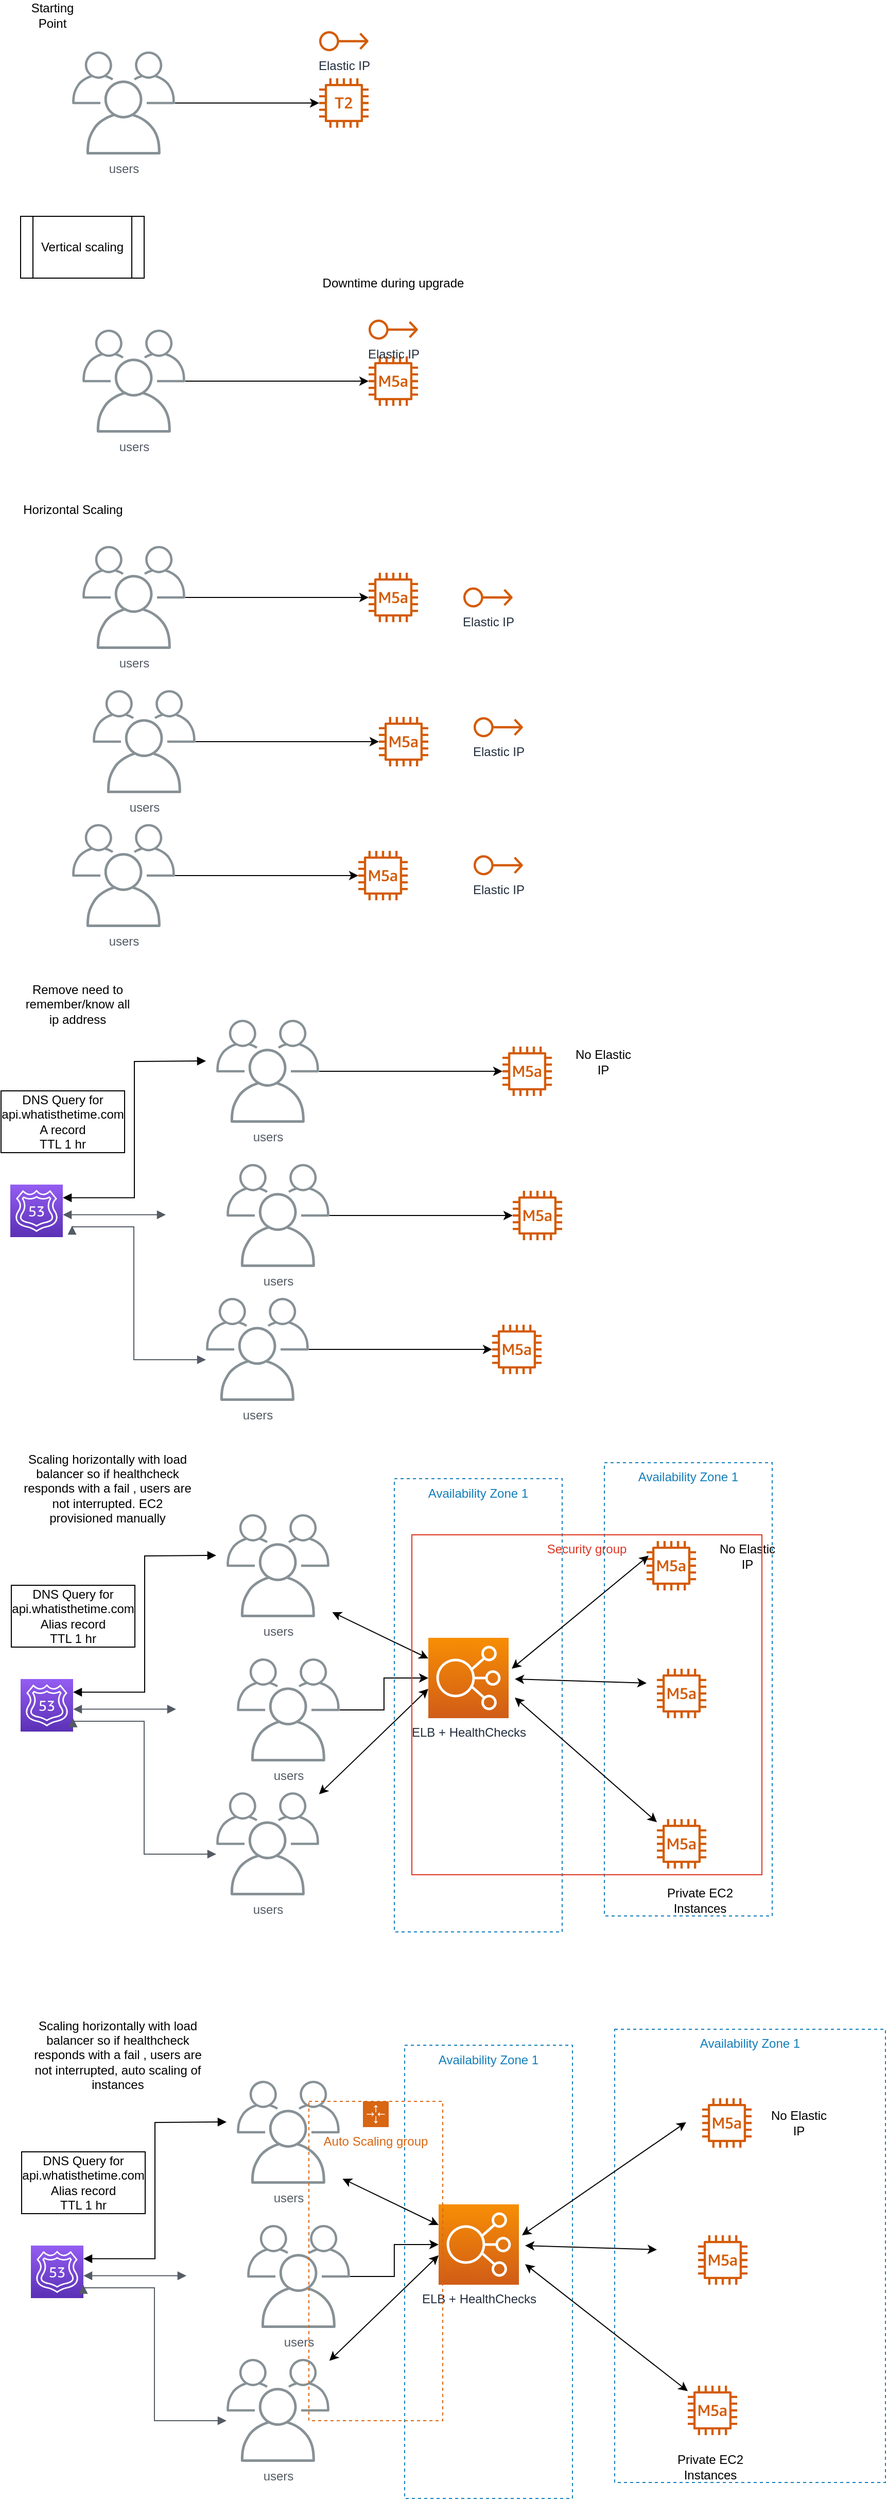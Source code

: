 <mxfile version="21.5.2" type="github">
  <diagram name="Page-1" id="gCFBRIp6WHzzj1wFb2W6">
    <mxGraphModel dx="1363" dy="807" grid="1" gridSize="10" guides="1" tooltips="1" connect="1" arrows="1" fold="1" page="1" pageScale="1" pageWidth="827" pageHeight="1169" math="0" shadow="0">
      <root>
        <mxCell id="0" />
        <mxCell id="1" parent="0" />
        <mxCell id="1-e7QfcDts3RzyoBnkSf-75" value="Availability Zone 1" style="fillColor=none;strokeColor=#147EBA;dashed=1;verticalAlign=top;fontStyle=0;fontColor=#147EBA;whiteSpace=wrap;html=1;" vertex="1" parent="1">
          <mxGeometry x="607" y="1470" width="163" height="440" as="geometry" />
        </mxCell>
        <mxCell id="1-e7QfcDts3RzyoBnkSf-77" value="Availability Zone 1" style="fillColor=none;strokeColor=#147EBA;dashed=1;verticalAlign=top;fontStyle=0;fontColor=#147EBA;whiteSpace=wrap;html=1;" vertex="1" parent="1">
          <mxGeometry x="403" y="1485.5" width="163" height="440" as="geometry" />
        </mxCell>
        <mxCell id="1-e7QfcDts3RzyoBnkSf-1" value="" style="sketch=0;outlineConnect=0;fontColor=#232F3E;gradientColor=none;fillColor=#D45B07;strokeColor=none;dashed=0;verticalLabelPosition=bottom;verticalAlign=top;align=center;html=1;fontSize=12;fontStyle=0;aspect=fixed;pointerEvents=1;shape=mxgraph.aws4.t2_instance;" vertex="1" parent="1">
          <mxGeometry x="330" y="126" width="48" height="48" as="geometry" />
        </mxCell>
        <mxCell id="1-e7QfcDts3RzyoBnkSf-4" value="" style="edgeStyle=orthogonalEdgeStyle;rounded=0;orthogonalLoop=1;jettySize=auto;html=1;" edge="1" parent="1" source="1-e7QfcDts3RzyoBnkSf-3" target="1-e7QfcDts3RzyoBnkSf-1">
          <mxGeometry relative="1" as="geometry" />
        </mxCell>
        <mxCell id="1-e7QfcDts3RzyoBnkSf-3" value="users" style="sketch=0;outlineConnect=0;gradientColor=none;fontColor=#545B64;strokeColor=none;fillColor=#879196;dashed=0;verticalLabelPosition=bottom;verticalAlign=top;align=center;html=1;fontSize=12;fontStyle=0;aspect=fixed;shape=mxgraph.aws4.illustration_users;pointerEvents=1" vertex="1" parent="1">
          <mxGeometry x="90" y="100" width="100" height="100" as="geometry" />
        </mxCell>
        <mxCell id="1-e7QfcDts3RzyoBnkSf-7" value="" style="edgeStyle=orthogonalEdgeStyle;rounded=0;orthogonalLoop=1;jettySize=auto;html=1;" edge="1" parent="1" source="1-e7QfcDts3RzyoBnkSf-5" target="1-e7QfcDts3RzyoBnkSf-6">
          <mxGeometry relative="1" as="geometry" />
        </mxCell>
        <mxCell id="1-e7QfcDts3RzyoBnkSf-5" value="users" style="sketch=0;outlineConnect=0;gradientColor=none;fontColor=#545B64;strokeColor=none;fillColor=#879196;dashed=0;verticalLabelPosition=bottom;verticalAlign=top;align=center;html=1;fontSize=12;fontStyle=0;aspect=fixed;shape=mxgraph.aws4.illustration_users;pointerEvents=1" vertex="1" parent="1">
          <mxGeometry x="100" y="370" width="100" height="100" as="geometry" />
        </mxCell>
        <mxCell id="1-e7QfcDts3RzyoBnkSf-6" value="" style="sketch=0;outlineConnect=0;fontColor=#232F3E;gradientColor=none;fillColor=#D45B07;strokeColor=none;dashed=0;verticalLabelPosition=bottom;verticalAlign=top;align=center;html=1;fontSize=12;fontStyle=0;aspect=fixed;pointerEvents=1;shape=mxgraph.aws4.m5a_instance;" vertex="1" parent="1">
          <mxGeometry x="378" y="396" width="48" height="48" as="geometry" />
        </mxCell>
        <mxCell id="1-e7QfcDts3RzyoBnkSf-8" value="Elastic IP" style="sketch=0;outlineConnect=0;fontColor=#232F3E;gradientColor=none;fillColor=#D45B07;strokeColor=none;dashed=0;verticalLabelPosition=bottom;verticalAlign=top;align=center;html=1;fontSize=12;fontStyle=0;aspect=fixed;pointerEvents=1;shape=mxgraph.aws4.elastic_ip_address;" vertex="1" parent="1">
          <mxGeometry x="470" y="620" width="48" height="20" as="geometry" />
        </mxCell>
        <mxCell id="1-e7QfcDts3RzyoBnkSf-9" value="Elastic IP" style="sketch=0;outlineConnect=0;fontColor=#232F3E;gradientColor=none;fillColor=#D45B07;strokeColor=none;dashed=0;verticalLabelPosition=bottom;verticalAlign=top;align=center;html=1;fontSize=12;fontStyle=0;aspect=fixed;pointerEvents=1;shape=mxgraph.aws4.elastic_ip_address;" vertex="1" parent="1">
          <mxGeometry x="330" y="80" width="48" height="20" as="geometry" />
        </mxCell>
        <mxCell id="1-e7QfcDts3RzyoBnkSf-11" value="Vertical scaling" style="shape=process;whiteSpace=wrap;html=1;backgroundOutline=1;" vertex="1" parent="1">
          <mxGeometry x="40" y="260" width="120" height="60" as="geometry" />
        </mxCell>
        <mxCell id="1-e7QfcDts3RzyoBnkSf-12" value="Horizontal Scaling" style="text;html=1;strokeColor=none;fillColor=none;align=center;verticalAlign=middle;whiteSpace=wrap;rounded=0;" vertex="1" parent="1">
          <mxGeometry x="41" y="530" width="100" height="30" as="geometry" />
        </mxCell>
        <mxCell id="1-e7QfcDts3RzyoBnkSf-22" value="" style="edgeStyle=orthogonalEdgeStyle;rounded=0;orthogonalLoop=1;jettySize=auto;html=1;" edge="1" parent="1" source="1-e7QfcDts3RzyoBnkSf-23" target="1-e7QfcDts3RzyoBnkSf-24">
          <mxGeometry relative="1" as="geometry" />
        </mxCell>
        <mxCell id="1-e7QfcDts3RzyoBnkSf-23" value="users" style="sketch=0;outlineConnect=0;gradientColor=none;fontColor=#545B64;strokeColor=none;fillColor=#879196;dashed=0;verticalLabelPosition=bottom;verticalAlign=top;align=center;html=1;fontSize=12;fontStyle=0;aspect=fixed;shape=mxgraph.aws4.illustration_users;pointerEvents=1" vertex="1" parent="1">
          <mxGeometry x="100" y="580" width="100" height="100" as="geometry" />
        </mxCell>
        <mxCell id="1-e7QfcDts3RzyoBnkSf-24" value="" style="sketch=0;outlineConnect=0;fontColor=#232F3E;gradientColor=none;fillColor=#D45B07;strokeColor=none;dashed=0;verticalLabelPosition=bottom;verticalAlign=top;align=center;html=1;fontSize=12;fontStyle=0;aspect=fixed;pointerEvents=1;shape=mxgraph.aws4.m5a_instance;" vertex="1" parent="1">
          <mxGeometry x="378" y="606" width="48" height="48" as="geometry" />
        </mxCell>
        <mxCell id="1-e7QfcDts3RzyoBnkSf-25" value="" style="edgeStyle=orthogonalEdgeStyle;rounded=0;orthogonalLoop=1;jettySize=auto;html=1;" edge="1" parent="1" source="1-e7QfcDts3RzyoBnkSf-26" target="1-e7QfcDts3RzyoBnkSf-27">
          <mxGeometry relative="1" as="geometry" />
        </mxCell>
        <mxCell id="1-e7QfcDts3RzyoBnkSf-26" value="users" style="sketch=0;outlineConnect=0;gradientColor=none;fontColor=#545B64;strokeColor=none;fillColor=#879196;dashed=0;verticalLabelPosition=bottom;verticalAlign=top;align=center;html=1;fontSize=12;fontStyle=0;aspect=fixed;shape=mxgraph.aws4.illustration_users;pointerEvents=1" vertex="1" parent="1">
          <mxGeometry x="110" y="720" width="100" height="100" as="geometry" />
        </mxCell>
        <mxCell id="1-e7QfcDts3RzyoBnkSf-27" value="" style="sketch=0;outlineConnect=0;fontColor=#232F3E;gradientColor=none;fillColor=#D45B07;strokeColor=none;dashed=0;verticalLabelPosition=bottom;verticalAlign=top;align=center;html=1;fontSize=12;fontStyle=0;aspect=fixed;pointerEvents=1;shape=mxgraph.aws4.m5a_instance;" vertex="1" parent="1">
          <mxGeometry x="388" y="746" width="48" height="48" as="geometry" />
        </mxCell>
        <mxCell id="1-e7QfcDts3RzyoBnkSf-28" value="" style="edgeStyle=orthogonalEdgeStyle;rounded=0;orthogonalLoop=1;jettySize=auto;html=1;" edge="1" parent="1" source="1-e7QfcDts3RzyoBnkSf-29" target="1-e7QfcDts3RzyoBnkSf-30">
          <mxGeometry relative="1" as="geometry" />
        </mxCell>
        <mxCell id="1-e7QfcDts3RzyoBnkSf-29" value="users" style="sketch=0;outlineConnect=0;gradientColor=none;fontColor=#545B64;strokeColor=none;fillColor=#879196;dashed=0;verticalLabelPosition=bottom;verticalAlign=top;align=center;html=1;fontSize=12;fontStyle=0;aspect=fixed;shape=mxgraph.aws4.illustration_users;pointerEvents=1" vertex="1" parent="1">
          <mxGeometry x="90" y="850" width="100" height="100" as="geometry" />
        </mxCell>
        <mxCell id="1-e7QfcDts3RzyoBnkSf-30" value="" style="sketch=0;outlineConnect=0;fontColor=#232F3E;gradientColor=none;fillColor=#D45B07;strokeColor=none;dashed=0;verticalLabelPosition=bottom;verticalAlign=top;align=center;html=1;fontSize=12;fontStyle=0;aspect=fixed;pointerEvents=1;shape=mxgraph.aws4.m5a_instance;" vertex="1" parent="1">
          <mxGeometry x="368" y="876" width="48" height="48" as="geometry" />
        </mxCell>
        <mxCell id="1-e7QfcDts3RzyoBnkSf-31" value="Elastic IP" style="sketch=0;outlineConnect=0;fontColor=#232F3E;gradientColor=none;fillColor=#D45B07;strokeColor=none;dashed=0;verticalLabelPosition=bottom;verticalAlign=top;align=center;html=1;fontSize=12;fontStyle=0;aspect=fixed;pointerEvents=1;shape=mxgraph.aws4.elastic_ip_address;" vertex="1" parent="1">
          <mxGeometry x="378" y="360" width="48" height="20" as="geometry" />
        </mxCell>
        <mxCell id="1-e7QfcDts3RzyoBnkSf-32" value="Elastic IP" style="sketch=0;outlineConnect=0;fontColor=#232F3E;gradientColor=none;fillColor=#D45B07;strokeColor=none;dashed=0;verticalLabelPosition=bottom;verticalAlign=top;align=center;html=1;fontSize=12;fontStyle=0;aspect=fixed;pointerEvents=1;shape=mxgraph.aws4.elastic_ip_address;" vertex="1" parent="1">
          <mxGeometry x="480" y="746" width="48" height="20" as="geometry" />
        </mxCell>
        <mxCell id="1-e7QfcDts3RzyoBnkSf-33" value="Elastic IP" style="sketch=0;outlineConnect=0;fontColor=#232F3E;gradientColor=none;fillColor=#D45B07;strokeColor=none;dashed=0;verticalLabelPosition=bottom;verticalAlign=top;align=center;html=1;fontSize=12;fontStyle=0;aspect=fixed;pointerEvents=1;shape=mxgraph.aws4.elastic_ip_address;" vertex="1" parent="1">
          <mxGeometry x="480" y="880" width="48" height="20" as="geometry" />
        </mxCell>
        <mxCell id="1-e7QfcDts3RzyoBnkSf-34" value="Downtime during upgrade" style="text;html=1;strokeColor=none;fillColor=none;align=center;verticalAlign=middle;whiteSpace=wrap;rounded=0;" vertex="1" parent="1">
          <mxGeometry x="312" y="310" width="180" height="30" as="geometry" />
        </mxCell>
        <mxCell id="1-e7QfcDts3RzyoBnkSf-36" value="" style="edgeStyle=orthogonalEdgeStyle;rounded=0;orthogonalLoop=1;jettySize=auto;html=1;" edge="1" parent="1" source="1-e7QfcDts3RzyoBnkSf-37" target="1-e7QfcDts3RzyoBnkSf-38">
          <mxGeometry relative="1" as="geometry" />
        </mxCell>
        <mxCell id="1-e7QfcDts3RzyoBnkSf-37" value="users" style="sketch=0;outlineConnect=0;gradientColor=none;fontColor=#545B64;strokeColor=none;fillColor=#879196;dashed=0;verticalLabelPosition=bottom;verticalAlign=top;align=center;html=1;fontSize=12;fontStyle=0;aspect=fixed;shape=mxgraph.aws4.illustration_users;pointerEvents=1" vertex="1" parent="1">
          <mxGeometry x="230" y="1040" width="100" height="100" as="geometry" />
        </mxCell>
        <mxCell id="1-e7QfcDts3RzyoBnkSf-38" value="" style="sketch=0;outlineConnect=0;fontColor=#232F3E;gradientColor=none;fillColor=#D45B07;strokeColor=none;dashed=0;verticalLabelPosition=bottom;verticalAlign=top;align=center;html=1;fontSize=12;fontStyle=0;aspect=fixed;pointerEvents=1;shape=mxgraph.aws4.m5a_instance;" vertex="1" parent="1">
          <mxGeometry x="508" y="1066" width="48" height="48" as="geometry" />
        </mxCell>
        <mxCell id="1-e7QfcDts3RzyoBnkSf-39" value="" style="edgeStyle=orthogonalEdgeStyle;rounded=0;orthogonalLoop=1;jettySize=auto;html=1;" edge="1" parent="1" source="1-e7QfcDts3RzyoBnkSf-40" target="1-e7QfcDts3RzyoBnkSf-41">
          <mxGeometry relative="1" as="geometry" />
        </mxCell>
        <mxCell id="1-e7QfcDts3RzyoBnkSf-40" value="users" style="sketch=0;outlineConnect=0;gradientColor=none;fontColor=#545B64;strokeColor=none;fillColor=#879196;dashed=0;verticalLabelPosition=bottom;verticalAlign=top;align=center;html=1;fontSize=12;fontStyle=0;aspect=fixed;shape=mxgraph.aws4.illustration_users;pointerEvents=1" vertex="1" parent="1">
          <mxGeometry x="240" y="1180" width="100" height="100" as="geometry" />
        </mxCell>
        <mxCell id="1-e7QfcDts3RzyoBnkSf-41" value="" style="sketch=0;outlineConnect=0;fontColor=#232F3E;gradientColor=none;fillColor=#D45B07;strokeColor=none;dashed=0;verticalLabelPosition=bottom;verticalAlign=top;align=center;html=1;fontSize=12;fontStyle=0;aspect=fixed;pointerEvents=1;shape=mxgraph.aws4.m5a_instance;" vertex="1" parent="1">
          <mxGeometry x="518" y="1206" width="48" height="48" as="geometry" />
        </mxCell>
        <mxCell id="1-e7QfcDts3RzyoBnkSf-42" value="" style="edgeStyle=orthogonalEdgeStyle;rounded=0;orthogonalLoop=1;jettySize=auto;html=1;" edge="1" parent="1" source="1-e7QfcDts3RzyoBnkSf-43" target="1-e7QfcDts3RzyoBnkSf-44">
          <mxGeometry relative="1" as="geometry" />
        </mxCell>
        <mxCell id="1-e7QfcDts3RzyoBnkSf-43" value="users" style="sketch=0;outlineConnect=0;gradientColor=none;fontColor=#545B64;strokeColor=none;fillColor=#879196;dashed=0;verticalLabelPosition=bottom;verticalAlign=top;align=center;html=1;fontSize=12;fontStyle=0;aspect=fixed;shape=mxgraph.aws4.illustration_users;pointerEvents=1" vertex="1" parent="1">
          <mxGeometry x="220" y="1310" width="100" height="100" as="geometry" />
        </mxCell>
        <mxCell id="1-e7QfcDts3RzyoBnkSf-44" value="" style="sketch=0;outlineConnect=0;fontColor=#232F3E;gradientColor=none;fillColor=#D45B07;strokeColor=none;dashed=0;verticalLabelPosition=bottom;verticalAlign=top;align=center;html=1;fontSize=12;fontStyle=0;aspect=fixed;pointerEvents=1;shape=mxgraph.aws4.m5a_instance;" vertex="1" parent="1">
          <mxGeometry x="498" y="1336" width="48" height="48" as="geometry" />
        </mxCell>
        <mxCell id="1-e7QfcDts3RzyoBnkSf-47" value="No Elastic IP" style="text;html=1;strokeColor=none;fillColor=none;align=center;verticalAlign=middle;whiteSpace=wrap;rounded=0;" vertex="1" parent="1">
          <mxGeometry x="576" y="1066" width="60" height="30" as="geometry" />
        </mxCell>
        <mxCell id="1-e7QfcDts3RzyoBnkSf-48" value="" style="sketch=0;points=[[0,0,0],[0.25,0,0],[0.5,0,0],[0.75,0,0],[1,0,0],[0,1,0],[0.25,1,0],[0.5,1,0],[0.75,1,0],[1,1,0],[0,0.25,0],[0,0.5,0],[0,0.75,0],[1,0.25,0],[1,0.5,0],[1,0.75,0]];outlineConnect=0;fontColor=#232F3E;gradientColor=#945DF2;gradientDirection=north;fillColor=#5A30B5;strokeColor=#ffffff;dashed=0;verticalLabelPosition=bottom;verticalAlign=top;align=center;html=1;fontSize=12;fontStyle=0;aspect=fixed;shape=mxgraph.aws4.resourceIcon;resIcon=mxgraph.aws4.route_53;" vertex="1" parent="1">
          <mxGeometry x="30" y="1200" width="51" height="51" as="geometry" />
        </mxCell>
        <mxCell id="1-e7QfcDts3RzyoBnkSf-50" value="" style="edgeStyle=orthogonalEdgeStyle;html=1;endArrow=block;elbow=vertical;startArrow=block;startFill=1;endFill=1;strokeColor=default;rounded=0;jumpSize=6;sourcePerimeterSpacing=0;movable=1;resizable=1;rotatable=1;deletable=1;editable=1;locked=0;connectable=1;entryX=1;entryY=0.25;entryDx=0;entryDy=0;entryPerimeter=0;" edge="1" parent="1" target="1-e7QfcDts3RzyoBnkSf-48">
          <mxGeometry width="100" relative="1" as="geometry">
            <mxPoint x="220" y="1080" as="sourcePoint" />
            <mxPoint x="110" y="1190" as="targetPoint" />
          </mxGeometry>
        </mxCell>
        <mxCell id="1-e7QfcDts3RzyoBnkSf-53" value="" style="edgeStyle=orthogonalEdgeStyle;html=1;endArrow=block;elbow=vertical;startArrow=block;startFill=1;endFill=1;strokeColor=#545B64;rounded=0;" edge="1" parent="1">
          <mxGeometry width="100" relative="1" as="geometry">
            <mxPoint x="81" y="1229.29" as="sourcePoint" />
            <mxPoint x="181" y="1229.29" as="targetPoint" />
          </mxGeometry>
        </mxCell>
        <mxCell id="1-e7QfcDts3RzyoBnkSf-55" value="" style="edgeStyle=orthogonalEdgeStyle;html=1;endArrow=block;elbow=vertical;startArrow=block;startFill=1;endFill=1;strokeColor=#545B64;rounded=0;" edge="1" parent="1">
          <mxGeometry width="100" relative="1" as="geometry">
            <mxPoint x="90" y="1240" as="sourcePoint" />
            <mxPoint x="220" y="1370" as="targetPoint" />
            <Array as="points">
              <mxPoint x="150" y="1241" />
              <mxPoint x="150" y="1370" />
            </Array>
          </mxGeometry>
        </mxCell>
        <mxCell id="1-e7QfcDts3RzyoBnkSf-56" value="Remove need to remember/know all ip address" style="text;html=1;strokeColor=none;fillColor=none;align=center;verticalAlign=middle;whiteSpace=wrap;rounded=0;" vertex="1" parent="1">
          <mxGeometry x="41" y="1010" width="109" height="30" as="geometry" />
        </mxCell>
        <mxCell id="1-e7QfcDts3RzyoBnkSf-57" value="DNS Query for api.whatisthetime.com&lt;br&gt;A record&lt;br&gt;TTL 1 hr&lt;br&gt;" style="rounded=0;whiteSpace=wrap;html=1;" vertex="1" parent="1">
          <mxGeometry x="21" y="1109" width="120" height="60" as="geometry" />
        </mxCell>
        <mxCell id="1-e7QfcDts3RzyoBnkSf-59" value="users" style="sketch=0;outlineConnect=0;gradientColor=none;fontColor=#545B64;strokeColor=none;fillColor=#879196;dashed=0;verticalLabelPosition=bottom;verticalAlign=top;align=center;html=1;fontSize=12;fontStyle=0;aspect=fixed;shape=mxgraph.aws4.illustration_users;pointerEvents=1" vertex="1" parent="1">
          <mxGeometry x="240" y="1520" width="100" height="100" as="geometry" />
        </mxCell>
        <mxCell id="1-e7QfcDts3RzyoBnkSf-60" value="" style="sketch=0;outlineConnect=0;fontColor=#232F3E;gradientColor=none;fillColor=#D45B07;strokeColor=none;dashed=0;verticalLabelPosition=bottom;verticalAlign=top;align=center;html=1;fontSize=12;fontStyle=0;aspect=fixed;pointerEvents=1;shape=mxgraph.aws4.m5a_instance;" vertex="1" parent="1">
          <mxGeometry x="648" y="1546" width="48" height="48" as="geometry" />
        </mxCell>
        <mxCell id="1-e7QfcDts3RzyoBnkSf-86" value="" style="edgeStyle=orthogonalEdgeStyle;rounded=0;orthogonalLoop=1;jettySize=auto;html=1;" edge="1" parent="1" source="1-e7QfcDts3RzyoBnkSf-62" target="1-e7QfcDts3RzyoBnkSf-76">
          <mxGeometry relative="1" as="geometry" />
        </mxCell>
        <mxCell id="1-e7QfcDts3RzyoBnkSf-62" value="users" style="sketch=0;outlineConnect=0;gradientColor=none;fontColor=#545B64;strokeColor=none;fillColor=#879196;dashed=0;verticalLabelPosition=bottom;verticalAlign=top;align=center;html=1;fontSize=12;fontStyle=0;aspect=fixed;shape=mxgraph.aws4.illustration_users;pointerEvents=1" vertex="1" parent="1">
          <mxGeometry x="250" y="1660" width="100" height="100" as="geometry" />
        </mxCell>
        <mxCell id="1-e7QfcDts3RzyoBnkSf-63" value="" style="sketch=0;outlineConnect=0;fontColor=#232F3E;gradientColor=none;fillColor=#D45B07;strokeColor=none;dashed=0;verticalLabelPosition=bottom;verticalAlign=top;align=center;html=1;fontSize=12;fontStyle=0;aspect=fixed;pointerEvents=1;shape=mxgraph.aws4.m5a_instance;" vertex="1" parent="1">
          <mxGeometry x="658" y="1670" width="48" height="48" as="geometry" />
        </mxCell>
        <mxCell id="1-e7QfcDts3RzyoBnkSf-65" value="users" style="sketch=0;outlineConnect=0;gradientColor=none;fontColor=#545B64;strokeColor=none;fillColor=#879196;dashed=0;verticalLabelPosition=bottom;verticalAlign=top;align=center;html=1;fontSize=12;fontStyle=0;aspect=fixed;shape=mxgraph.aws4.illustration_users;pointerEvents=1" vertex="1" parent="1">
          <mxGeometry x="230" y="1790" width="100" height="100" as="geometry" />
        </mxCell>
        <mxCell id="1-e7QfcDts3RzyoBnkSf-66" value="" style="sketch=0;outlineConnect=0;fontColor=#232F3E;gradientColor=none;fillColor=#D45B07;strokeColor=none;dashed=0;verticalLabelPosition=bottom;verticalAlign=top;align=center;html=1;fontSize=12;fontStyle=0;aspect=fixed;pointerEvents=1;shape=mxgraph.aws4.m5a_instance;" vertex="1" parent="1">
          <mxGeometry x="658" y="1816" width="48" height="48" as="geometry" />
        </mxCell>
        <mxCell id="1-e7QfcDts3RzyoBnkSf-67" value="No Elastic IP" style="text;html=1;strokeColor=none;fillColor=none;align=center;verticalAlign=middle;whiteSpace=wrap;rounded=0;" vertex="1" parent="1">
          <mxGeometry x="716" y="1546" width="60" height="30" as="geometry" />
        </mxCell>
        <mxCell id="1-e7QfcDts3RzyoBnkSf-68" value="" style="sketch=0;points=[[0,0,0],[0.25,0,0],[0.5,0,0],[0.75,0,0],[1,0,0],[0,1,0],[0.25,1,0],[0.5,1,0],[0.75,1,0],[1,1,0],[0,0.25,0],[0,0.5,0],[0,0.75,0],[1,0.25,0],[1,0.5,0],[1,0.75,0]];outlineConnect=0;fontColor=#232F3E;gradientColor=#945DF2;gradientDirection=north;fillColor=#5A30B5;strokeColor=#ffffff;dashed=0;verticalLabelPosition=bottom;verticalAlign=top;align=center;html=1;fontSize=12;fontStyle=0;aspect=fixed;shape=mxgraph.aws4.resourceIcon;resIcon=mxgraph.aws4.route_53;" vertex="1" parent="1">
          <mxGeometry x="40" y="1680" width="51" height="51" as="geometry" />
        </mxCell>
        <mxCell id="1-e7QfcDts3RzyoBnkSf-69" value="" style="edgeStyle=orthogonalEdgeStyle;html=1;endArrow=block;elbow=vertical;startArrow=block;startFill=1;endFill=1;strokeColor=default;rounded=0;jumpSize=6;sourcePerimeterSpacing=0;movable=1;resizable=1;rotatable=1;deletable=1;editable=1;locked=0;connectable=1;entryX=1;entryY=0.25;entryDx=0;entryDy=0;entryPerimeter=0;" edge="1" parent="1" target="1-e7QfcDts3RzyoBnkSf-68">
          <mxGeometry width="100" relative="1" as="geometry">
            <mxPoint x="230" y="1560" as="sourcePoint" />
            <mxPoint x="120" y="1670" as="targetPoint" />
          </mxGeometry>
        </mxCell>
        <mxCell id="1-e7QfcDts3RzyoBnkSf-70" value="" style="edgeStyle=orthogonalEdgeStyle;html=1;endArrow=block;elbow=vertical;startArrow=block;startFill=1;endFill=1;strokeColor=#545B64;rounded=0;" edge="1" parent="1">
          <mxGeometry width="100" relative="1" as="geometry">
            <mxPoint x="91" y="1709.29" as="sourcePoint" />
            <mxPoint x="191" y="1709.29" as="targetPoint" />
          </mxGeometry>
        </mxCell>
        <mxCell id="1-e7QfcDts3RzyoBnkSf-71" value="" style="edgeStyle=orthogonalEdgeStyle;html=1;endArrow=block;elbow=vertical;startArrow=block;startFill=1;endFill=1;strokeColor=#545B64;rounded=0;exitX=1;exitY=0.75;exitDx=0;exitDy=0;exitPerimeter=0;" edge="1" parent="1" source="1-e7QfcDts3RzyoBnkSf-68">
          <mxGeometry width="100" relative="1" as="geometry">
            <mxPoint x="100" y="1720" as="sourcePoint" />
            <mxPoint x="230" y="1850" as="targetPoint" />
            <Array as="points">
              <mxPoint x="91" y="1721" />
              <mxPoint x="160" y="1721" />
              <mxPoint x="160" y="1850" />
            </Array>
          </mxGeometry>
        </mxCell>
        <mxCell id="1-e7QfcDts3RzyoBnkSf-72" value="Scaling horizontally with load balancer so if healthcheck responds with a fail , users are not interrupted. EC2 provisioned manually" style="text;html=1;strokeColor=none;fillColor=none;align=center;verticalAlign=middle;whiteSpace=wrap;rounded=0;" vertex="1" parent="1">
          <mxGeometry x="40" y="1480" width="169" height="30" as="geometry" />
        </mxCell>
        <mxCell id="1-e7QfcDts3RzyoBnkSf-73" value="DNS Query for api.whatisthetime.com&lt;br&gt;Alias record&lt;br&gt;TTL 1 hr" style="rounded=0;whiteSpace=wrap;html=1;" vertex="1" parent="1">
          <mxGeometry x="31" y="1589" width="120" height="60" as="geometry" />
        </mxCell>
        <mxCell id="1-e7QfcDts3RzyoBnkSf-74" value="Starting Point" style="text;html=1;strokeColor=none;fillColor=none;align=center;verticalAlign=middle;whiteSpace=wrap;rounded=0;" vertex="1" parent="1">
          <mxGeometry x="41" y="50" width="60" height="30" as="geometry" />
        </mxCell>
        <mxCell id="1-e7QfcDts3RzyoBnkSf-76" value="ELB + HealthChecks" style="sketch=0;points=[[0,0,0],[0.25,0,0],[0.5,0,0],[0.75,0,0],[1,0,0],[0,1,0],[0.25,1,0],[0.5,1,0],[0.75,1,0],[1,1,0],[0,0.25,0],[0,0.5,0],[0,0.75,0],[1,0.25,0],[1,0.5,0],[1,0.75,0]];outlineConnect=0;fontColor=#232F3E;gradientColor=#F78E04;gradientDirection=north;fillColor=#D05C17;strokeColor=#ffffff;dashed=0;verticalLabelPosition=bottom;verticalAlign=top;align=center;html=1;fontSize=12;fontStyle=0;aspect=fixed;shape=mxgraph.aws4.resourceIcon;resIcon=mxgraph.aws4.elastic_load_balancing;" vertex="1" parent="1">
          <mxGeometry x="436" y="1640" width="78" height="78" as="geometry" />
        </mxCell>
        <mxCell id="1-e7QfcDts3RzyoBnkSf-79" value="" style="endArrow=classic;startArrow=classic;html=1;rounded=0;entryX=0.264;entryY=0.205;entryDx=0;entryDy=0;entryPerimeter=0;" edge="1" parent="1" target="1-e7QfcDts3RzyoBnkSf-75">
          <mxGeometry width="50" height="50" relative="1" as="geometry">
            <mxPoint x="517" y="1670" as="sourcePoint" />
            <mxPoint x="567" y="1620" as="targetPoint" />
          </mxGeometry>
        </mxCell>
        <mxCell id="1-e7QfcDts3RzyoBnkSf-80" value="" style="endArrow=classic;startArrow=classic;html=1;rounded=0;" edge="1" parent="1">
          <mxGeometry width="50" height="50" relative="1" as="geometry">
            <mxPoint x="520" y="1680" as="sourcePoint" />
            <mxPoint x="648.0" y="1683.944" as="targetPoint" />
          </mxGeometry>
        </mxCell>
        <mxCell id="1-e7QfcDts3RzyoBnkSf-82" value="" style="endArrow=classic;startArrow=classic;html=1;rounded=0;" edge="1" parent="1" target="1-e7QfcDts3RzyoBnkSf-66">
          <mxGeometry width="50" height="50" relative="1" as="geometry">
            <mxPoint x="520" y="1698.03" as="sourcePoint" />
            <mxPoint x="648.0" y="1701.974" as="targetPoint" />
          </mxGeometry>
        </mxCell>
        <mxCell id="1-e7QfcDts3RzyoBnkSf-84" value="" style="endArrow=classic;startArrow=classic;html=1;rounded=0;entryX=0;entryY=0.25;entryDx=0;entryDy=0;entryPerimeter=0;" edge="1" parent="1" source="1-e7QfcDts3RzyoBnkSf-65">
          <mxGeometry width="50" height="50" relative="1" as="geometry">
            <mxPoint x="360" y="1700" as="sourcePoint" />
            <mxPoint x="436" y="1689.5" as="targetPoint" />
          </mxGeometry>
        </mxCell>
        <mxCell id="1-e7QfcDts3RzyoBnkSf-85" value="" style="endArrow=classic;startArrow=classic;html=1;rounded=0;entryX=0;entryY=0.25;entryDx=0;entryDy=0;entryPerimeter=0;exitX=1.028;exitY=0.951;exitDx=0;exitDy=0;exitPerimeter=0;" edge="1" parent="1" source="1-e7QfcDts3RzyoBnkSf-59">
          <mxGeometry width="50" height="50" relative="1" as="geometry">
            <mxPoint x="330" y="1762.5" as="sourcePoint" />
            <mxPoint x="436" y="1660" as="targetPoint" />
          </mxGeometry>
        </mxCell>
        <mxCell id="1-e7QfcDts3RzyoBnkSf-87" value="Private EC2 Instances" style="text;html=1;strokeColor=none;fillColor=none;align=center;verticalAlign=middle;whiteSpace=wrap;rounded=0;" vertex="1" parent="1">
          <mxGeometry x="658.5" y="1880" width="81.5" height="30" as="geometry" />
        </mxCell>
        <mxCell id="1-e7QfcDts3RzyoBnkSf-88" value="Availability Zone 1" style="fillColor=none;strokeColor=#147EBA;dashed=1;verticalAlign=top;fontStyle=0;fontColor=#147EBA;whiteSpace=wrap;html=1;" vertex="1" parent="1">
          <mxGeometry x="617" y="2020" width="263" height="440" as="geometry" />
        </mxCell>
        <mxCell id="1-e7QfcDts3RzyoBnkSf-89" value="Availability Zone 1" style="fillColor=none;strokeColor=#147EBA;dashed=1;verticalAlign=top;fontStyle=0;fontColor=#147EBA;whiteSpace=wrap;html=1;" vertex="1" parent="1">
          <mxGeometry x="413" y="2035.5" width="163" height="440" as="geometry" />
        </mxCell>
        <mxCell id="1-e7QfcDts3RzyoBnkSf-90" value="users" style="sketch=0;outlineConnect=0;gradientColor=none;fontColor=#545B64;strokeColor=none;fillColor=#879196;dashed=0;verticalLabelPosition=bottom;verticalAlign=top;align=center;html=1;fontSize=12;fontStyle=0;aspect=fixed;shape=mxgraph.aws4.illustration_users;pointerEvents=1" vertex="1" parent="1">
          <mxGeometry x="250" y="2070" width="100" height="100" as="geometry" />
        </mxCell>
        <mxCell id="1-e7QfcDts3RzyoBnkSf-91" value="" style="sketch=0;outlineConnect=0;fontColor=#232F3E;gradientColor=none;fillColor=#D45B07;strokeColor=none;dashed=0;verticalLabelPosition=bottom;verticalAlign=top;align=center;html=1;fontSize=12;fontStyle=0;aspect=fixed;pointerEvents=1;shape=mxgraph.aws4.m5a_instance;" vertex="1" parent="1">
          <mxGeometry x="702" y="2087" width="48" height="48" as="geometry" />
        </mxCell>
        <mxCell id="1-e7QfcDts3RzyoBnkSf-92" value="" style="edgeStyle=orthogonalEdgeStyle;rounded=0;orthogonalLoop=1;jettySize=auto;html=1;" edge="1" parent="1" source="1-e7QfcDts3RzyoBnkSf-93" target="1-e7QfcDts3RzyoBnkSf-104">
          <mxGeometry relative="1" as="geometry" />
        </mxCell>
        <mxCell id="1-e7QfcDts3RzyoBnkSf-93" value="users" style="sketch=0;outlineConnect=0;gradientColor=none;fontColor=#545B64;strokeColor=none;fillColor=#879196;dashed=0;verticalLabelPosition=bottom;verticalAlign=top;align=center;html=1;fontSize=12;fontStyle=0;aspect=fixed;shape=mxgraph.aws4.illustration_users;pointerEvents=1" vertex="1" parent="1">
          <mxGeometry x="260" y="2210" width="100" height="100" as="geometry" />
        </mxCell>
        <mxCell id="1-e7QfcDts3RzyoBnkSf-94" value="" style="sketch=0;outlineConnect=0;fontColor=#232F3E;gradientColor=none;fillColor=#D45B07;strokeColor=none;dashed=0;verticalLabelPosition=bottom;verticalAlign=top;align=center;html=1;fontSize=12;fontStyle=0;aspect=fixed;pointerEvents=1;shape=mxgraph.aws4.m5a_instance;" vertex="1" parent="1">
          <mxGeometry x="698" y="2220" width="48" height="48" as="geometry" />
        </mxCell>
        <mxCell id="1-e7QfcDts3RzyoBnkSf-95" value="users" style="sketch=0;outlineConnect=0;gradientColor=none;fontColor=#545B64;strokeColor=none;fillColor=#879196;dashed=0;verticalLabelPosition=bottom;verticalAlign=top;align=center;html=1;fontSize=12;fontStyle=0;aspect=fixed;shape=mxgraph.aws4.illustration_users;pointerEvents=1" vertex="1" parent="1">
          <mxGeometry x="240" y="2340" width="100" height="100" as="geometry" />
        </mxCell>
        <mxCell id="1-e7QfcDts3RzyoBnkSf-96" value="" style="sketch=0;outlineConnect=0;fontColor=#232F3E;gradientColor=none;fillColor=#D45B07;strokeColor=none;dashed=0;verticalLabelPosition=bottom;verticalAlign=top;align=center;html=1;fontSize=12;fontStyle=0;aspect=fixed;pointerEvents=1;shape=mxgraph.aws4.m5a_instance;" vertex="1" parent="1">
          <mxGeometry x="688" y="2366" width="48" height="48" as="geometry" />
        </mxCell>
        <mxCell id="1-e7QfcDts3RzyoBnkSf-97" value="No Elastic IP" style="text;html=1;strokeColor=none;fillColor=none;align=center;verticalAlign=middle;whiteSpace=wrap;rounded=0;" vertex="1" parent="1">
          <mxGeometry x="766" y="2096" width="60" height="30" as="geometry" />
        </mxCell>
        <mxCell id="1-e7QfcDts3RzyoBnkSf-98" value="" style="sketch=0;points=[[0,0,0],[0.25,0,0],[0.5,0,0],[0.75,0,0],[1,0,0],[0,1,0],[0.25,1,0],[0.5,1,0],[0.75,1,0],[1,1,0],[0,0.25,0],[0,0.5,0],[0,0.75,0],[1,0.25,0],[1,0.5,0],[1,0.75,0]];outlineConnect=0;fontColor=#232F3E;gradientColor=#945DF2;gradientDirection=north;fillColor=#5A30B5;strokeColor=#ffffff;dashed=0;verticalLabelPosition=bottom;verticalAlign=top;align=center;html=1;fontSize=12;fontStyle=0;aspect=fixed;shape=mxgraph.aws4.resourceIcon;resIcon=mxgraph.aws4.route_53;" vertex="1" parent="1">
          <mxGeometry x="50" y="2230" width="51" height="51" as="geometry" />
        </mxCell>
        <mxCell id="1-e7QfcDts3RzyoBnkSf-99" value="" style="edgeStyle=orthogonalEdgeStyle;html=1;endArrow=block;elbow=vertical;startArrow=block;startFill=1;endFill=1;strokeColor=default;rounded=0;jumpSize=6;sourcePerimeterSpacing=0;movable=1;resizable=1;rotatable=1;deletable=1;editable=1;locked=0;connectable=1;entryX=1;entryY=0.25;entryDx=0;entryDy=0;entryPerimeter=0;" edge="1" parent="1" target="1-e7QfcDts3RzyoBnkSf-98">
          <mxGeometry width="100" relative="1" as="geometry">
            <mxPoint x="240" y="2110" as="sourcePoint" />
            <mxPoint x="130" y="2220" as="targetPoint" />
          </mxGeometry>
        </mxCell>
        <mxCell id="1-e7QfcDts3RzyoBnkSf-100" value="" style="edgeStyle=orthogonalEdgeStyle;html=1;endArrow=block;elbow=vertical;startArrow=block;startFill=1;endFill=1;strokeColor=#545B64;rounded=0;" edge="1" parent="1">
          <mxGeometry width="100" relative="1" as="geometry">
            <mxPoint x="101" y="2259.29" as="sourcePoint" />
            <mxPoint x="201" y="2259.29" as="targetPoint" />
          </mxGeometry>
        </mxCell>
        <mxCell id="1-e7QfcDts3RzyoBnkSf-101" value="" style="edgeStyle=orthogonalEdgeStyle;html=1;endArrow=block;elbow=vertical;startArrow=block;startFill=1;endFill=1;strokeColor=#545B64;rounded=0;exitX=1;exitY=0.75;exitDx=0;exitDy=0;exitPerimeter=0;" edge="1" parent="1" source="1-e7QfcDts3RzyoBnkSf-98">
          <mxGeometry width="100" relative="1" as="geometry">
            <mxPoint x="110" y="2270" as="sourcePoint" />
            <mxPoint x="240" y="2400" as="targetPoint" />
            <Array as="points">
              <mxPoint x="101" y="2271" />
              <mxPoint x="170" y="2271" />
              <mxPoint x="170" y="2400" />
            </Array>
          </mxGeometry>
        </mxCell>
        <mxCell id="1-e7QfcDts3RzyoBnkSf-102" value="Scaling horizontally with load balancer so if healthcheck responds with a fail , users are not interrupted, auto scaling of instances" style="text;html=1;strokeColor=none;fillColor=none;align=center;verticalAlign=middle;whiteSpace=wrap;rounded=0;" vertex="1" parent="1">
          <mxGeometry x="50" y="2030" width="169" height="30" as="geometry" />
        </mxCell>
        <mxCell id="1-e7QfcDts3RzyoBnkSf-103" value="DNS Query for api.whatisthetime.com&lt;br&gt;Alias record&lt;br&gt;TTL 1 hr" style="rounded=0;whiteSpace=wrap;html=1;" vertex="1" parent="1">
          <mxGeometry x="41" y="2139" width="120" height="60" as="geometry" />
        </mxCell>
        <mxCell id="1-e7QfcDts3RzyoBnkSf-104" value="ELB + HealthChecks" style="sketch=0;points=[[0,0,0],[0.25,0,0],[0.5,0,0],[0.75,0,0],[1,0,0],[0,1,0],[0.25,1,0],[0.5,1,0],[0.75,1,0],[1,1,0],[0,0.25,0],[0,0.5,0],[0,0.75,0],[1,0.25,0],[1,0.5,0],[1,0.75,0]];outlineConnect=0;fontColor=#232F3E;gradientColor=#F78E04;gradientDirection=north;fillColor=#D05C17;strokeColor=#ffffff;dashed=0;verticalLabelPosition=bottom;verticalAlign=top;align=center;html=1;fontSize=12;fontStyle=0;aspect=fixed;shape=mxgraph.aws4.resourceIcon;resIcon=mxgraph.aws4.elastic_load_balancing;" vertex="1" parent="1">
          <mxGeometry x="446" y="2190" width="78" height="78" as="geometry" />
        </mxCell>
        <mxCell id="1-e7QfcDts3RzyoBnkSf-105" value="" style="endArrow=classic;startArrow=classic;html=1;rounded=0;entryX=0.264;entryY=0.205;entryDx=0;entryDy=0;entryPerimeter=0;" edge="1" parent="1" target="1-e7QfcDts3RzyoBnkSf-88">
          <mxGeometry width="50" height="50" relative="1" as="geometry">
            <mxPoint x="527" y="2220" as="sourcePoint" />
            <mxPoint x="577" y="2170" as="targetPoint" />
          </mxGeometry>
        </mxCell>
        <mxCell id="1-e7QfcDts3RzyoBnkSf-106" value="" style="endArrow=classic;startArrow=classic;html=1;rounded=0;" edge="1" parent="1">
          <mxGeometry width="50" height="50" relative="1" as="geometry">
            <mxPoint x="530" y="2230" as="sourcePoint" />
            <mxPoint x="658.0" y="2233.944" as="targetPoint" />
          </mxGeometry>
        </mxCell>
        <mxCell id="1-e7QfcDts3RzyoBnkSf-107" value="" style="endArrow=classic;startArrow=classic;html=1;rounded=0;" edge="1" parent="1" target="1-e7QfcDts3RzyoBnkSf-96">
          <mxGeometry width="50" height="50" relative="1" as="geometry">
            <mxPoint x="530" y="2248.03" as="sourcePoint" />
            <mxPoint x="658.0" y="2251.974" as="targetPoint" />
          </mxGeometry>
        </mxCell>
        <mxCell id="1-e7QfcDts3RzyoBnkSf-108" value="" style="endArrow=classic;startArrow=classic;html=1;rounded=0;entryX=0;entryY=0.25;entryDx=0;entryDy=0;entryPerimeter=0;" edge="1" parent="1" source="1-e7QfcDts3RzyoBnkSf-95">
          <mxGeometry width="50" height="50" relative="1" as="geometry">
            <mxPoint x="370" y="2250" as="sourcePoint" />
            <mxPoint x="446" y="2239.5" as="targetPoint" />
          </mxGeometry>
        </mxCell>
        <mxCell id="1-e7QfcDts3RzyoBnkSf-109" value="" style="endArrow=classic;startArrow=classic;html=1;rounded=0;entryX=0;entryY=0.25;entryDx=0;entryDy=0;entryPerimeter=0;exitX=1.028;exitY=0.951;exitDx=0;exitDy=0;exitPerimeter=0;" edge="1" parent="1" source="1-e7QfcDts3RzyoBnkSf-90">
          <mxGeometry width="50" height="50" relative="1" as="geometry">
            <mxPoint x="340" y="2312.5" as="sourcePoint" />
            <mxPoint x="446" y="2210" as="targetPoint" />
          </mxGeometry>
        </mxCell>
        <mxCell id="1-e7QfcDts3RzyoBnkSf-110" value="Private EC2 Instances" style="text;html=1;strokeColor=none;fillColor=none;align=center;verticalAlign=middle;whiteSpace=wrap;rounded=0;" vertex="1" parent="1">
          <mxGeometry x="668.5" y="2430" width="81.5" height="30" as="geometry" />
        </mxCell>
        <mxCell id="1-e7QfcDts3RzyoBnkSf-112" value="Security group" style="fillColor=none;strokeColor=#DD3522;verticalAlign=top;fontStyle=0;fontColor=#DD3522;whiteSpace=wrap;html=1;" vertex="1" parent="1">
          <mxGeometry x="420" y="1540" width="340" height="330" as="geometry" />
        </mxCell>
        <mxCell id="1-e7QfcDts3RzyoBnkSf-113" value="Auto Scaling group" style="points=[[0,0],[0.25,0],[0.5,0],[0.75,0],[1,0],[1,0.25],[1,0.5],[1,0.75],[1,1],[0.75,1],[0.5,1],[0.25,1],[0,1],[0,0.75],[0,0.5],[0,0.25]];outlineConnect=0;gradientColor=none;html=1;whiteSpace=wrap;fontSize=12;fontStyle=0;container=1;pointerEvents=0;collapsible=0;recursiveResize=0;shape=mxgraph.aws4.groupCenter;grIcon=mxgraph.aws4.group_auto_scaling_group;grStroke=1;strokeColor=#D86613;fillColor=none;verticalAlign=top;align=center;fontColor=#D86613;dashed=1;spacingTop=25;" vertex="1" parent="1">
          <mxGeometry x="320" y="2090" width="130" height="310" as="geometry" />
        </mxCell>
      </root>
    </mxGraphModel>
  </diagram>
</mxfile>
